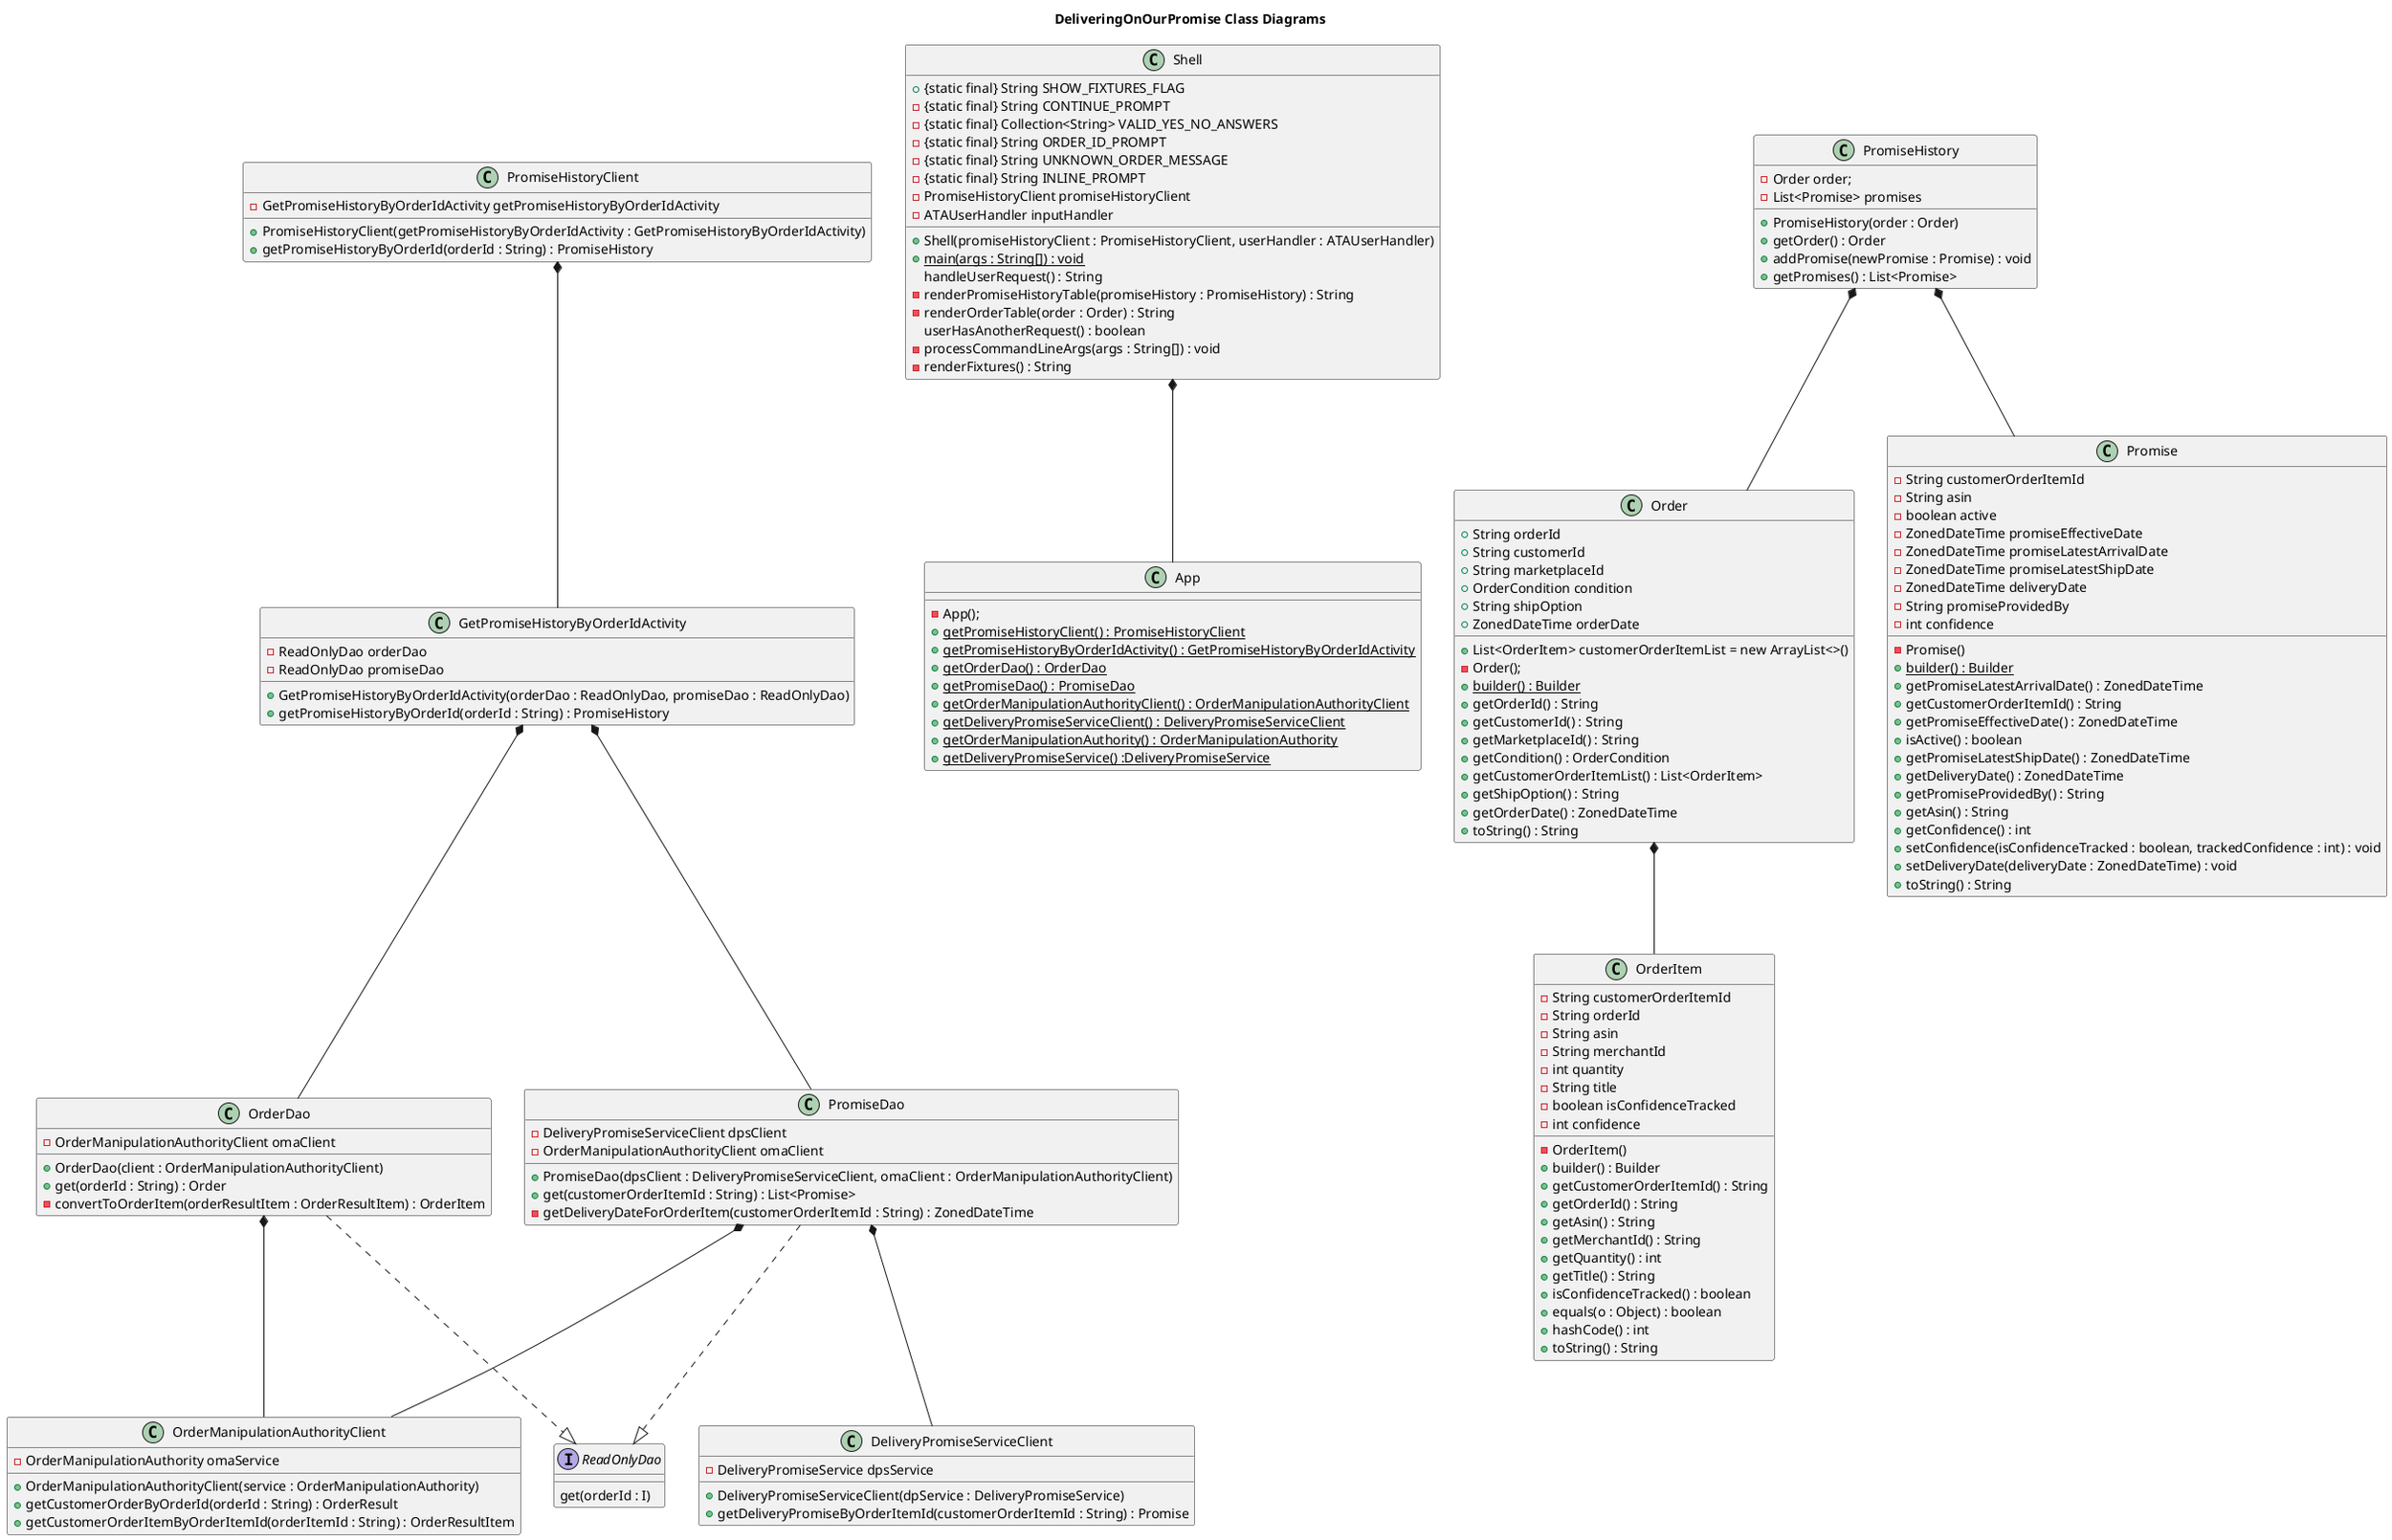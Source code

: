 @startuml
title DeliveringOnOurPromise Class Diagrams

interface ReadOnlyDao{
    get(orderId : I)
}

class Shell{
    + {static final} String SHOW_FIXTURES_FLAG
    - {static final} String CONTINUE_PROMPT
    - {static final} Collection<String> VALID_YES_NO_ANSWERS
    - {static final} String ORDER_ID_PROMPT
    - {static final} String UNKNOWN_ORDER_MESSAGE
    - {static final} String INLINE_PROMPT
    -PromiseHistoryClient promiseHistoryClient
    -ATAUserHandler inputHandler
    +Shell(promiseHistoryClient : PromiseHistoryClient, userHandler : ATAUserHandler)
    + {static} main(args : String[]) : void
    handleUserRequest() : String
    -renderPromiseHistoryTable(promiseHistory : PromiseHistory) : String
    -renderOrderTable(order : Order) : String
    userHasAnotherRequest() : boolean
    -processCommandLineArgs(args : String[]) : void
    -renderFixtures() : String
}

class App {
    -App();
    + {static} getPromiseHistoryClient() : PromiseHistoryClient
    + {static} getPromiseHistoryByOrderIdActivity() : GetPromiseHistoryByOrderIdActivity
    + {static} getOrderDao() : OrderDao
    + {static} getPromiseDao() : PromiseDao
    + {static} getOrderManipulationAuthorityClient() : OrderManipulationAuthorityClient
    + {static} getDeliveryPromiseServiceClient() : DeliveryPromiseServiceClient
    + {static} getOrderManipulationAuthority() : OrderManipulationAuthority
    + {static} getDeliveryPromiseService() :DeliveryPromiseService
}

class GetPromiseHistoryByOrderIdActivity{
    -ReadOnlyDao orderDao
    -ReadOnlyDao promiseDao
    +GetPromiseHistoryByOrderIdActivity(orderDao : ReadOnlyDao, promiseDao : ReadOnlyDao)
    +getPromiseHistoryByOrderId(orderId : String) : PromiseHistory
}

class OrderDao{
    -OrderManipulationAuthorityClient omaClient
    +OrderDao(client : OrderManipulationAuthorityClient)
    +get(orderId : String) : Order
    -convertToOrderItem(orderResultItem : OrderResultItem) : OrderItem
}

class PromiseDao{
    -DeliveryPromiseServiceClient dpsClient
    -OrderManipulationAuthorityClient omaClient
    +PromiseDao(dpsClient : DeliveryPromiseServiceClient, omaClient : OrderManipulationAuthorityClient)
    +get(customerOrderItemId : String) : List<Promise>
    -getDeliveryDateForOrderItem(customerOrderItemId : String) : ZonedDateTime
}

class OrderManipulationAuthorityClient{
    -OrderManipulationAuthority omaService
    +OrderManipulationAuthorityClient(service : OrderManipulationAuthority)
    +getCustomerOrderByOrderId(orderId : String) : OrderResult
    +getCustomerOrderItemByOrderItemId(orderItemId : String) : OrderResultItem
}

class DeliveryPromiseServiceClient{
    -DeliveryPromiseService dpsService
    +DeliveryPromiseServiceClient(dpService : DeliveryPromiseService)
    +getDeliveryPromiseByOrderItemId(customerOrderItemId : String) : Promise
}

class PromiseHistoryClient{
    -GetPromiseHistoryByOrderIdActivity getPromiseHistoryByOrderIdActivity
    +PromiseHistoryClient(getPromiseHistoryByOrderIdActivity : GetPromiseHistoryByOrderIdActivity)
    +getPromiseHistoryByOrderId(orderId : String) : PromiseHistory
}

class Order {
    +String orderId
    +String customerId
    +String marketplaceId
    +OrderCondition condition
    +List<OrderItem> customerOrderItemList = new ArrayList<>()
    +String shipOption
    +ZonedDateTime orderDate
    -Order();
    + {static} builder() : Builder
    +getOrderId() : String
    +getCustomerId() : String
    +getMarketplaceId() : String
    +getCondition() : OrderCondition
    +getCustomerOrderItemList() : List<OrderItem>
    +getShipOption() : String
    +getOrderDate() : ZonedDateTime
    +toString() : String
}

class OrderItem{
    -String customerOrderItemId
    -String orderId
    -String asin
    -String merchantId
    -int quantity
    -String title
    -boolean isConfidenceTracked
    -int confidence
    -OrderItem()
    +builder() : Builder
    +getCustomerOrderItemId() : String
    +getOrderId() : String
    +getAsin() : String
    +getMerchantId() : String
    +getQuantity() : int
    +getTitle() : String
    +isConfidenceTracked() : boolean
    +equals(o : Object) : boolean
    +hashCode() : int
    +toString() : String
}

class Promise{
    -String customerOrderItemId
    -String asin
    -boolean active
    -ZonedDateTime promiseEffectiveDate
    -ZonedDateTime promiseLatestArrivalDate
    -ZonedDateTime promiseLatestShipDate
    -ZonedDateTime deliveryDate
    -String promiseProvidedBy
    -int confidence
    -Promise()
    + {static} builder() : Builder
    +getPromiseLatestArrivalDate() : ZonedDateTime
    +getCustomerOrderItemId() : String
    +getPromiseEffectiveDate() : ZonedDateTime
    +isActive() : boolean
    +getPromiseLatestShipDate() : ZonedDateTime
    +getDeliveryDate() : ZonedDateTime
    +getPromiseProvidedBy() : String
    +getAsin() : String
    +getConfidence() : int
    +setConfidence(isConfidenceTracked : boolean, trackedConfidence : int) : void
    +setDeliveryDate(deliveryDate : ZonedDateTime) : void
    +toString() : String
 }

class PromiseHistory{
    -Order order;
    -List<Promise> promises
    +PromiseHistory(order : Order)
    +getOrder() : Order
    +addPromise(newPromise : Promise) : void
    +getPromises() : List<Promise>
}

Shell *-- App
PromiseHistoryClient *-- GetPromiseHistoryByOrderIdActivity
GetPromiseHistoryByOrderIdActivity *-- OrderDao
GetPromiseHistoryByOrderIdActivity *-- PromiseDao
OrderDao *-- OrderManipulationAuthorityClient
PromiseDao *-- OrderManipulationAuthorityClient
PromiseDao *-- DeliveryPromiseServiceClient
Order *-- OrderItem
PromiseHistory *-- Promise
PromiseHistory *-- Order
PromiseDao ..|> ReadOnlyDao
OrderDao ..|> ReadOnlyDao

@enduml
